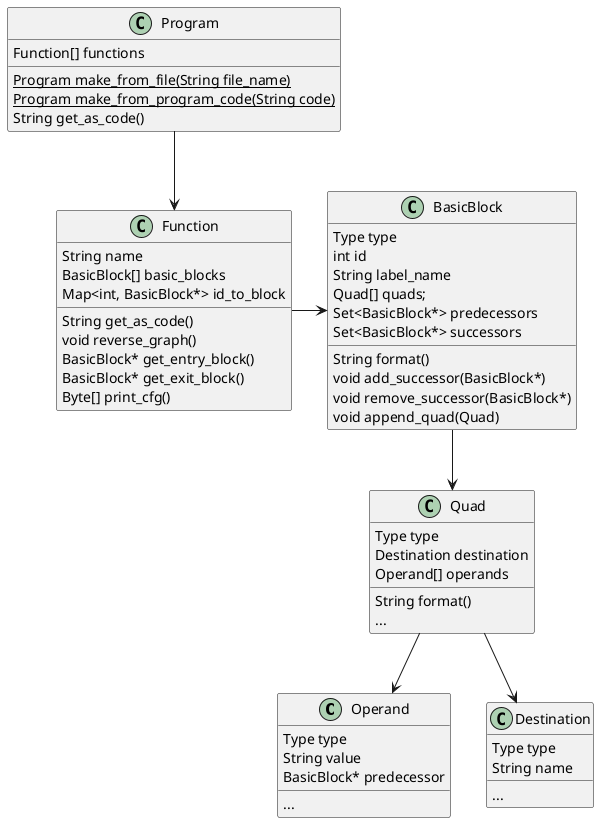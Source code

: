 @startuml
'https://plantuml.com/class-diagram


class Operand {
    Type type
    String value
    BasicBlock* predecessor
    {method} ...
}

class Destination {
    Type type
    String name

    {method} ...
}

class Quad {
    Type type
    Destination destination
    Operand[] operands

    String format()
    {method} ...
}

class BasicBlock {
    Type type
    int id
    String label_name
    Quad[] quads;
    Set<BasicBlock*> predecessors
    Set<BasicBlock*> successors

    String format()
    void add_successor(BasicBlock*)
    void remove_successor(BasicBlock*)
    void append_quad(Quad)
}

class Function {
    String name
    BasicBlock[] basic_blocks
    Map<int, BasicBlock*> id_to_block

    String get_as_code()
    void reverse_graph()
    BasicBlock* get_entry_block()
    BasicBlock* get_exit_block()
    Byte[] print_cfg()
}

class Program {
    Function[] functions

    {static} Program make_from_file(String file_name)
    {static} Program make_from_program_code(String code)
    String get_as_code()
}


Quad --> Destination
Quad --> Operand
BasicBlock -->Quad
Function -> BasicBlock
Program --> Function

@enduml
